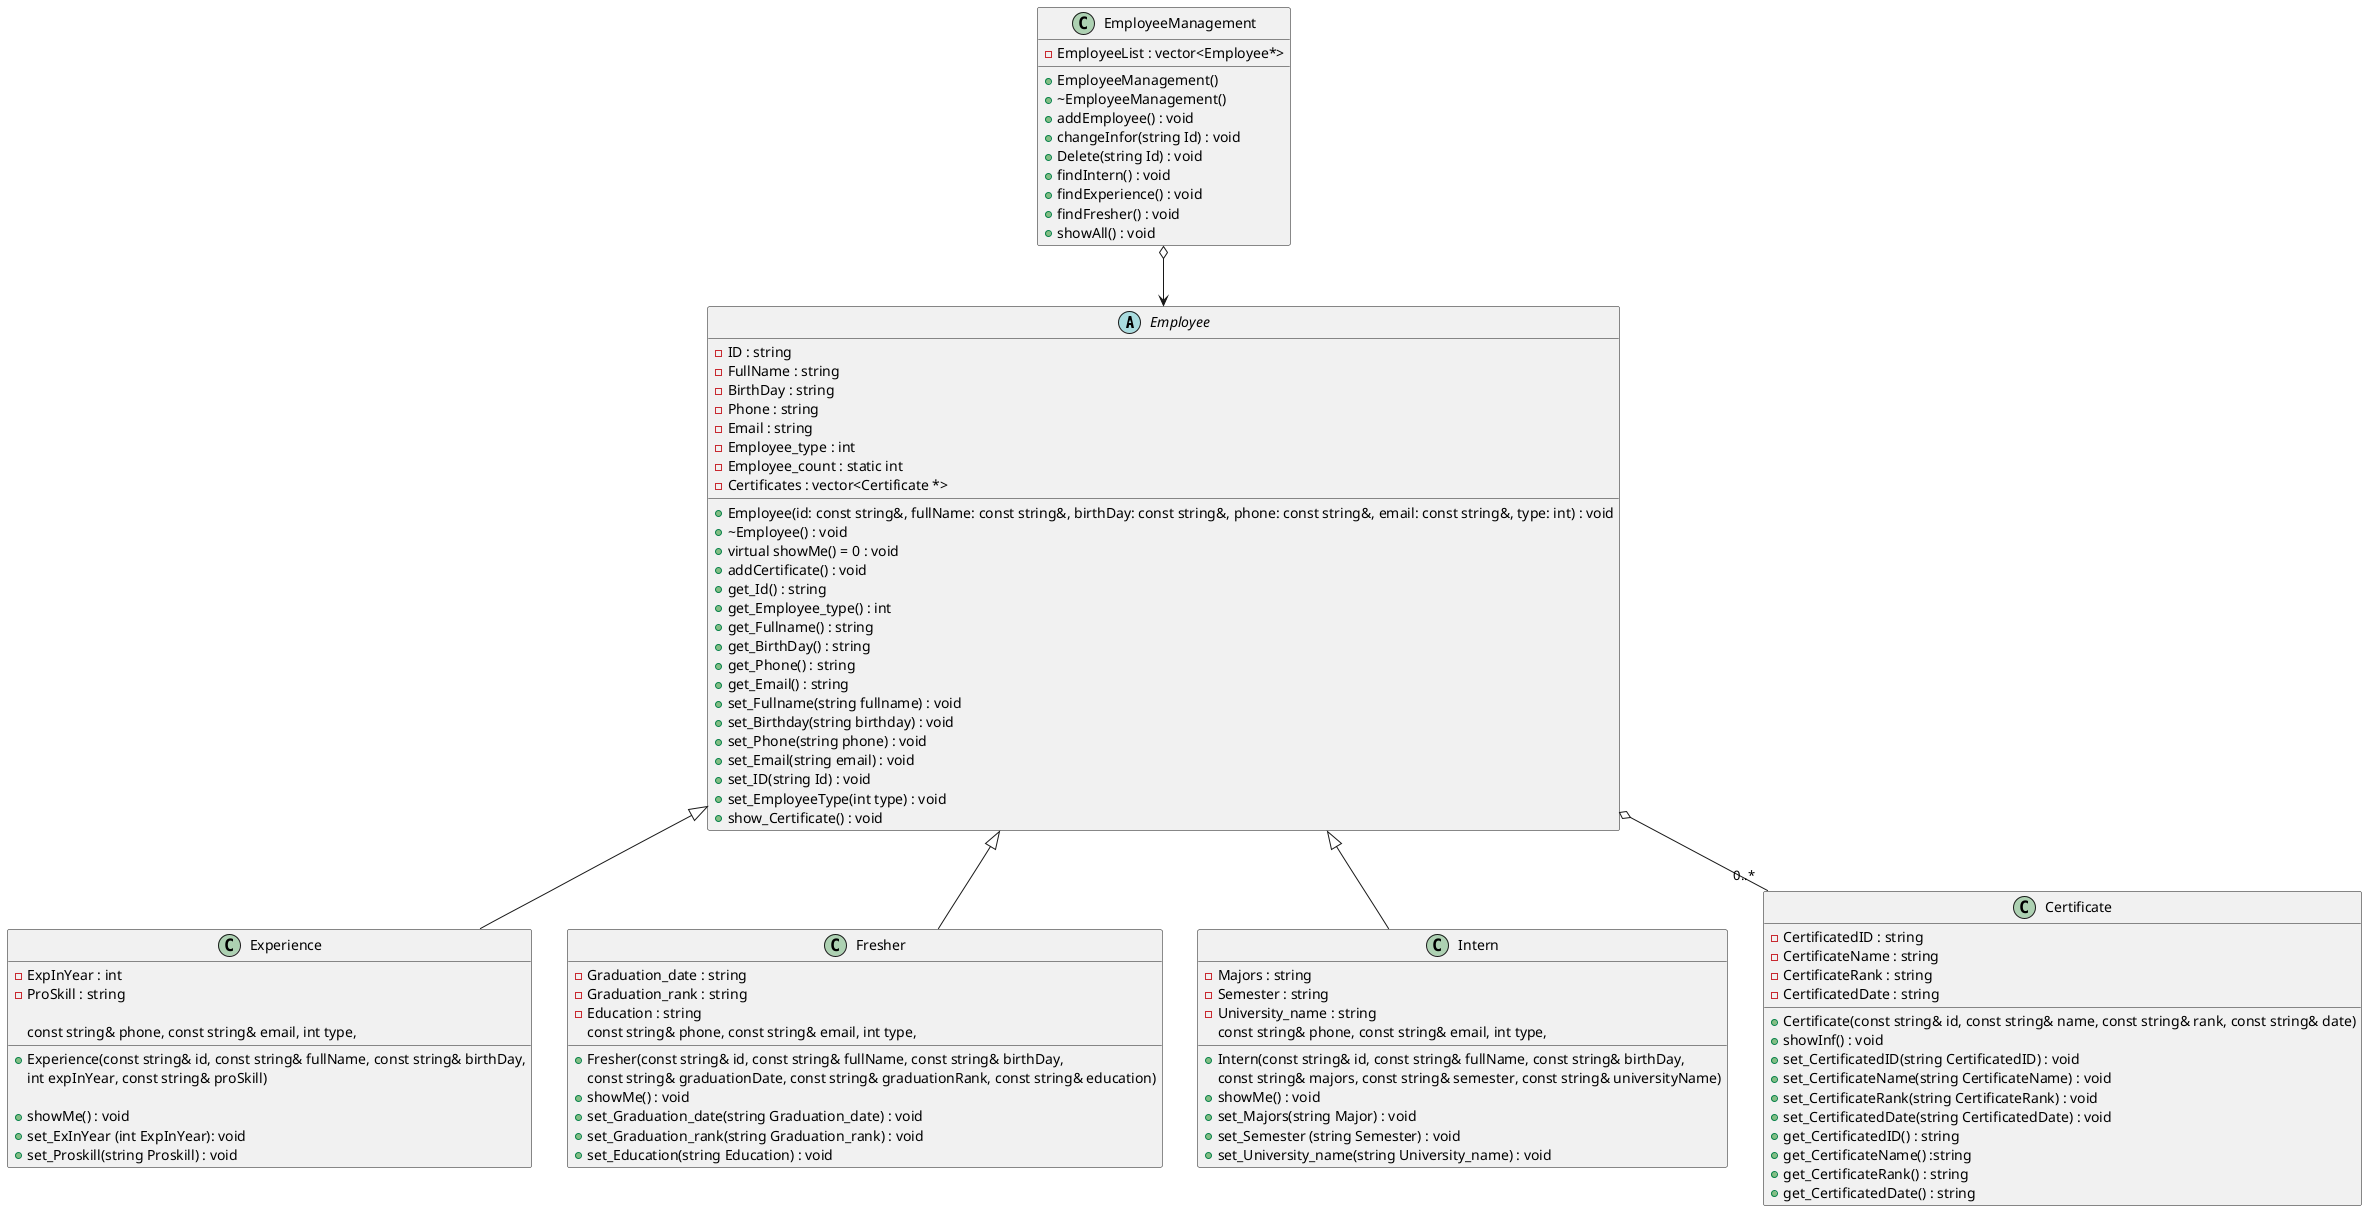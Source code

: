 @startuml Employee

abstract class Employee {
    - ID : string
    - FullName : string
    - BirthDay : string
    - Phone : string
    - Email : string
    - Employee_type : int 
    - Employee_count : static int
    - Certificates : vector<Certificate *>
    + Employee(id: const string&, fullName: const string&, birthDay: const string&, phone: const string&, email: const string&, type: int) : void
    + ~Employee() : void
    + virtual showMe() = 0 : void
    + addCertificate() : void
    + get_Id() : string
    + get_Employee_type() : int
    + get_Fullname() : string
    + get_BirthDay() : string
    + get_Phone() : string
    + get_Email() : string
    + set_Fullname(string fullname) : void
    + set_Birthday(string birthday) : void
    + set_Phone(string phone) : void
    + set_Email(string email) : void
    + set_ID(string Id) : void
    + set_EmployeeType(int type) : void
    + show_Certificate() : void
}

class Experience {
    - ExpInYear : int
    - ProSkill : string

    + Experience(const string& id, const string& fullName, const string& birthDay,
               const string& phone, const string& email, int type,
               int expInYear, const string& proSkill)
    
    + showMe() : void
    + set_ExInYear (int ExpInYear): void 
    + set_Proskill(string Proskill) : void
}

class Fresher {
    - Graduation_date : string
    - Graduation_rank : string
    - Education : string
    + Fresher(const string& id, const string& fullName, const string& birthDay,
            const string& phone, const string& email, int type,
            const string& graduationDate, const string& graduationRank, const string& education)
    + showMe() : void
    + set_Graduation_date(string Graduation_date) : void
    + set_Graduation_rank(string Graduation_rank) : void
    + set_Education(string Education) : void
}

class Intern {
    - Majors : string
    - Semester : string
    - University_name : string
    + Intern(const string& id, const string& fullName, const string& birthDay,
           const string& phone, const string& email, int type,
           const string& majors, const string& semester, const string& universityName)
    + showMe() : void
    + set_Majors(string Major) : void
    + set_Semester (string Semester) : void
    + set_University_name(string University_name) : void

}

class Certificate {
    - CertificatedID : string
    - CertificateName : string
    - CertificateRank : string
    - CertificatedDate : string

    + Certificate(const string& id, const string& name, const string& rank, const string& date)
    + showInf() : void
    + set_CertificatedID(string CertificatedID) : void
    + set_CertificateName(string CertificateName) : void 
    + set_CertificateRank(string CertificateRank) : void
    + set_CertificatedDate(string CertificatedDate) : void
    + get_CertificatedID() : string 
    + get_CertificateName() :string
    + get_CertificateRank() : string
    + get_CertificatedDate() : string
}

class EmployeeManagement {
    - EmployeeList : vector<Employee*>
    + EmployeeManagement()
    + ~EmployeeManagement()
    + addEmployee() : void
    + changeInfor(string Id) : void
    + Delete(string Id) : void
    + findIntern() : void
    + findExperience() : void
    + findFresher() : void
    + showAll() : void
}

Employee <|-- Experience
Employee <|-- Fresher
Employee <|-- Intern
Employee o-- "0..*" Certificate
EmployeeManagement o--> Employee

@enduml
